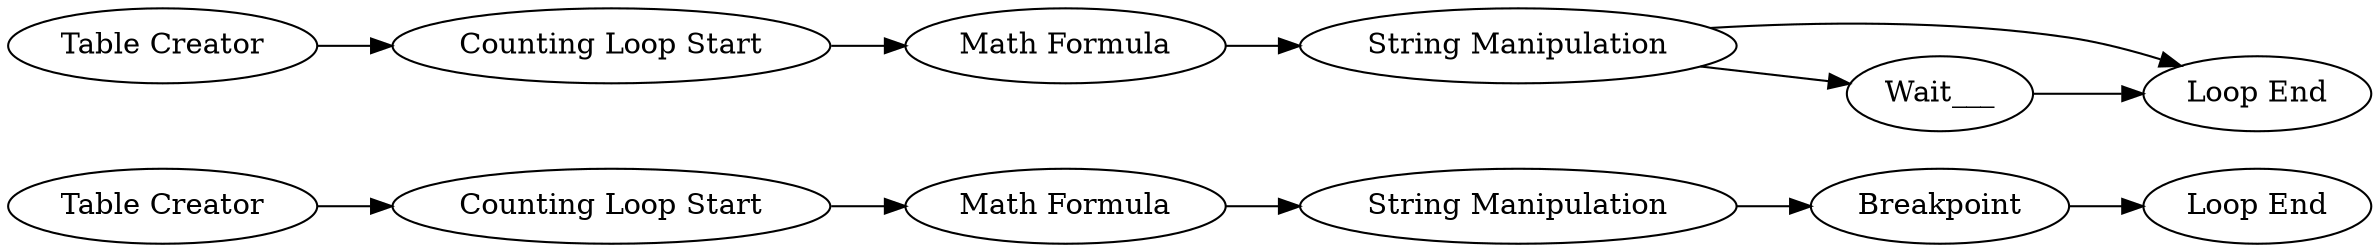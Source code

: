 digraph {
	34 [label="Math Formula"]
	35 [label="String Manipulation"]
	36 [label=Breakpoint]
	37 [label="Table Creator"]
	38 [label="Counting Loop Start"]
	39 [label="Loop End"]
	40 [label="Math Formula"]
	41 [label="String Manipulation"]
	43 [label="Table Creator"]
	44 [label="Counting Loop Start"]
	45 [label="Loop End"]
	46 [label=Wait___]
	34 -> 35
	35 -> 36
	36 -> 39
	37 -> 38
	38 -> 34
	40 -> 41
	41 -> 45
	41 -> 46
	43 -> 44
	44 -> 40
	46 -> 45
	rankdir=LR
}
